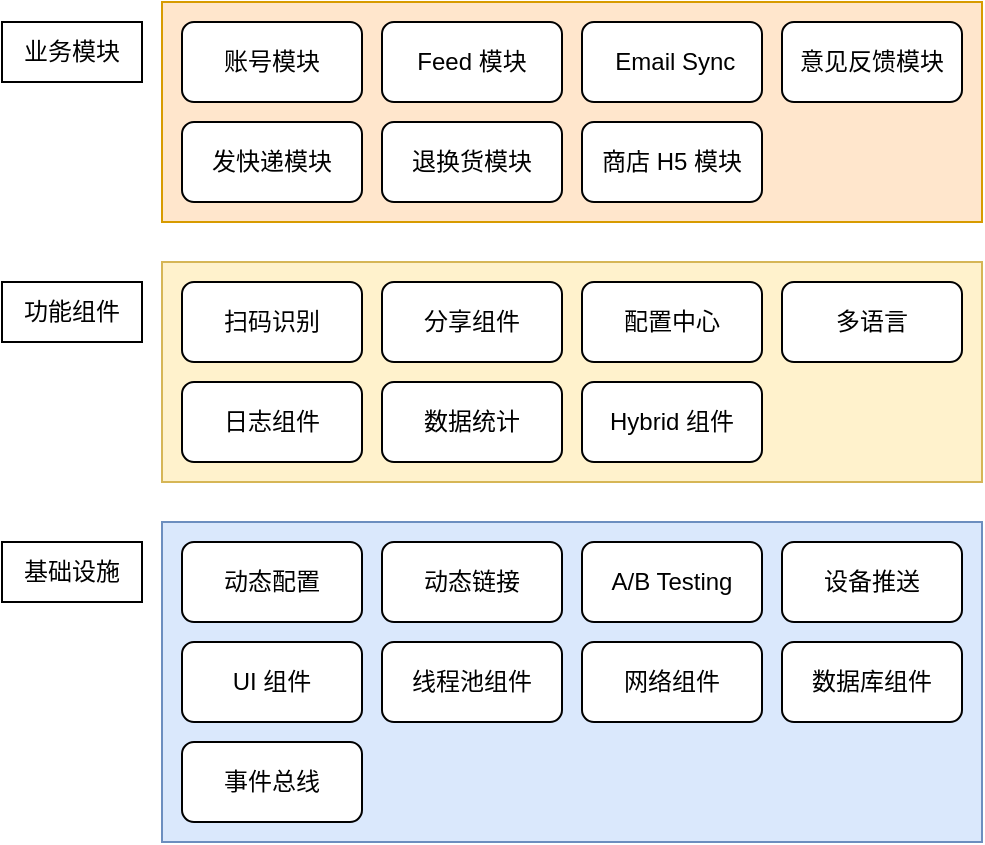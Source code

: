 <mxfile version="20.0.4" type="github"><diagram id="Km_e7osXKnqpQWBW4_Bq" name="Page-1"><mxGraphModel dx="814" dy="481" grid="1" gridSize="10" guides="1" tooltips="1" connect="1" arrows="1" fold="1" page="1" pageScale="1" pageWidth="827" pageHeight="1169" math="0" shadow="0"><root><mxCell id="0"/><mxCell id="1" parent="0"/><mxCell id="nNEcroaIV2J20ft6fR2d-1" value="" style="rounded=0;whiteSpace=wrap;html=1;fillColor=#ffe6cc;strokeColor=#d79b00;" vertex="1" parent="1"><mxGeometry x="150" y="90" width="410" height="110" as="geometry"/></mxCell><mxCell id="nNEcroaIV2J20ft6fR2d-2" value="" style="rounded=0;whiteSpace=wrap;html=1;fillColor=#fff2cc;strokeColor=#d6b656;" vertex="1" parent="1"><mxGeometry x="150" y="220" width="410" height="110" as="geometry"/></mxCell><mxCell id="nNEcroaIV2J20ft6fR2d-3" value="" style="rounded=0;whiteSpace=wrap;html=1;fillColor=#dae8fc;strokeColor=#6c8ebf;" vertex="1" parent="1"><mxGeometry x="150" y="350" width="410" height="160" as="geometry"/></mxCell><mxCell id="nNEcroaIV2J20ft6fR2d-7" value="账号模块" style="rounded=1;whiteSpace=wrap;html=1;" vertex="1" parent="1"><mxGeometry x="160" y="100" width="90" height="40" as="geometry"/></mxCell><mxCell id="nNEcroaIV2J20ft6fR2d-8" value="Feed 模块" style="rounded=1;whiteSpace=wrap;html=1;" vertex="1" parent="1"><mxGeometry x="260" y="100" width="90" height="40" as="geometry"/></mxCell><mxCell id="nNEcroaIV2J20ft6fR2d-9" value="&amp;nbsp;Email Sync" style="rounded=1;whiteSpace=wrap;html=1;" vertex="1" parent="1"><mxGeometry x="360" y="100" width="90" height="40" as="geometry"/></mxCell><mxCell id="nNEcroaIV2J20ft6fR2d-10" value="意见反馈模块" style="rounded=1;whiteSpace=wrap;html=1;" vertex="1" parent="1"><mxGeometry x="460" y="100" width="90" height="40" as="geometry"/></mxCell><mxCell id="nNEcroaIV2J20ft6fR2d-11" value="扫码识别" style="rounded=1;whiteSpace=wrap;html=1;" vertex="1" parent="1"><mxGeometry x="160" y="230" width="90" height="40" as="geometry"/></mxCell><mxCell id="nNEcroaIV2J20ft6fR2d-12" value="分享组件" style="rounded=1;whiteSpace=wrap;html=1;" vertex="1" parent="1"><mxGeometry x="260" y="230" width="90" height="40" as="geometry"/></mxCell><mxCell id="nNEcroaIV2J20ft6fR2d-13" value="配置中心" style="rounded=1;whiteSpace=wrap;html=1;" vertex="1" parent="1"><mxGeometry x="360" y="230" width="90" height="40" as="geometry"/></mxCell><mxCell id="nNEcroaIV2J20ft6fR2d-14" value="多语言" style="rounded=1;whiteSpace=wrap;html=1;" vertex="1" parent="1"><mxGeometry x="460" y="230" width="90" height="40" as="geometry"/></mxCell><mxCell id="nNEcroaIV2J20ft6fR2d-16" value="动态配置" style="rounded=1;whiteSpace=wrap;html=1;" vertex="1" parent="1"><mxGeometry x="160" y="360" width="90" height="40" as="geometry"/></mxCell><mxCell id="nNEcroaIV2J20ft6fR2d-17" value="事件总线" style="rounded=1;whiteSpace=wrap;html=1;" vertex="1" parent="1"><mxGeometry x="160" y="460" width="90" height="40" as="geometry"/></mxCell><mxCell id="nNEcroaIV2J20ft6fR2d-18" value="网络组件" style="rounded=1;whiteSpace=wrap;html=1;" vertex="1" parent="1"><mxGeometry x="360" y="410" width="90" height="40" as="geometry"/></mxCell><mxCell id="nNEcroaIV2J20ft6fR2d-19" value="数据库组件" style="rounded=1;whiteSpace=wrap;html=1;" vertex="1" parent="1"><mxGeometry x="460" y="410" width="90" height="40" as="geometry"/></mxCell><mxCell id="nNEcroaIV2J20ft6fR2d-20" value="UI 组件" style="rounded=1;whiteSpace=wrap;html=1;" vertex="1" parent="1"><mxGeometry x="160" y="410" width="90" height="40" as="geometry"/></mxCell><mxCell id="nNEcroaIV2J20ft6fR2d-21" value="线程池组件" style="rounded=1;whiteSpace=wrap;html=1;" vertex="1" parent="1"><mxGeometry x="260" y="410" width="90" height="40" as="geometry"/></mxCell><mxCell id="nNEcroaIV2J20ft6fR2d-22" value="日志组件" style="rounded=1;whiteSpace=wrap;html=1;" vertex="1" parent="1"><mxGeometry x="160" y="280" width="90" height="40" as="geometry"/></mxCell><mxCell id="nNEcroaIV2J20ft6fR2d-23" value="数据统计" style="rounded=1;whiteSpace=wrap;html=1;" vertex="1" parent="1"><mxGeometry x="260" y="280" width="90" height="40" as="geometry"/></mxCell><mxCell id="nNEcroaIV2J20ft6fR2d-24" value="动态链接" style="rounded=1;whiteSpace=wrap;html=1;" vertex="1" parent="1"><mxGeometry x="260" y="360" width="90" height="40" as="geometry"/></mxCell><mxCell id="nNEcroaIV2J20ft6fR2d-25" value="A/B Testing" style="rounded=1;whiteSpace=wrap;html=1;" vertex="1" parent="1"><mxGeometry x="360" y="360" width="90" height="40" as="geometry"/></mxCell><mxCell id="nNEcroaIV2J20ft6fR2d-26" value="设备推送" style="rounded=1;whiteSpace=wrap;html=1;" vertex="1" parent="1"><mxGeometry x="460" y="360" width="90" height="40" as="geometry"/></mxCell><mxCell id="nNEcroaIV2J20ft6fR2d-28" value="业务模块" style="rounded=0;whiteSpace=wrap;html=1;" vertex="1" parent="1"><mxGeometry x="70" y="100" width="70" height="30" as="geometry"/></mxCell><mxCell id="nNEcroaIV2J20ft6fR2d-29" value="功能组件" style="rounded=0;whiteSpace=wrap;html=1;" vertex="1" parent="1"><mxGeometry x="70" y="230" width="70" height="30" as="geometry"/></mxCell><mxCell id="nNEcroaIV2J20ft6fR2d-30" value="基础设施" style="rounded=0;whiteSpace=wrap;html=1;" vertex="1" parent="1"><mxGeometry x="70" y="360" width="70" height="30" as="geometry"/></mxCell><mxCell id="nNEcroaIV2J20ft6fR2d-35" value="发快递模块" style="rounded=1;whiteSpace=wrap;html=1;" vertex="1" parent="1"><mxGeometry x="160" y="150" width="90" height="40" as="geometry"/></mxCell><mxCell id="nNEcroaIV2J20ft6fR2d-36" value="退换货模块" style="rounded=1;whiteSpace=wrap;html=1;" vertex="1" parent="1"><mxGeometry x="260" y="150" width="90" height="40" as="geometry"/></mxCell><mxCell id="nNEcroaIV2J20ft6fR2d-37" value="商店 H5 模块" style="rounded=1;whiteSpace=wrap;html=1;" vertex="1" parent="1"><mxGeometry x="360" y="150" width="90" height="40" as="geometry"/></mxCell><mxCell id="nNEcroaIV2J20ft6fR2d-38" value="Hybrid 组件" style="rounded=1;whiteSpace=wrap;html=1;" vertex="1" parent="1"><mxGeometry x="360" y="280" width="90" height="40" as="geometry"/></mxCell></root></mxGraphModel></diagram></mxfile>